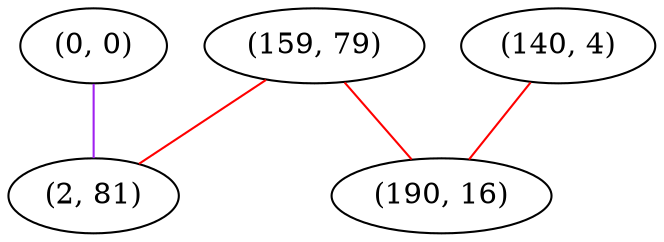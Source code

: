graph "" {
"(0, 0)";
"(140, 4)";
"(159, 79)";
"(2, 81)";
"(190, 16)";
"(0, 0)" -- "(2, 81)"  [color=purple, key=0, weight=4];
"(140, 4)" -- "(190, 16)"  [color=red, key=0, weight=1];
"(159, 79)" -- "(190, 16)"  [color=red, key=0, weight=1];
"(159, 79)" -- "(2, 81)"  [color=red, key=0, weight=1];
}
